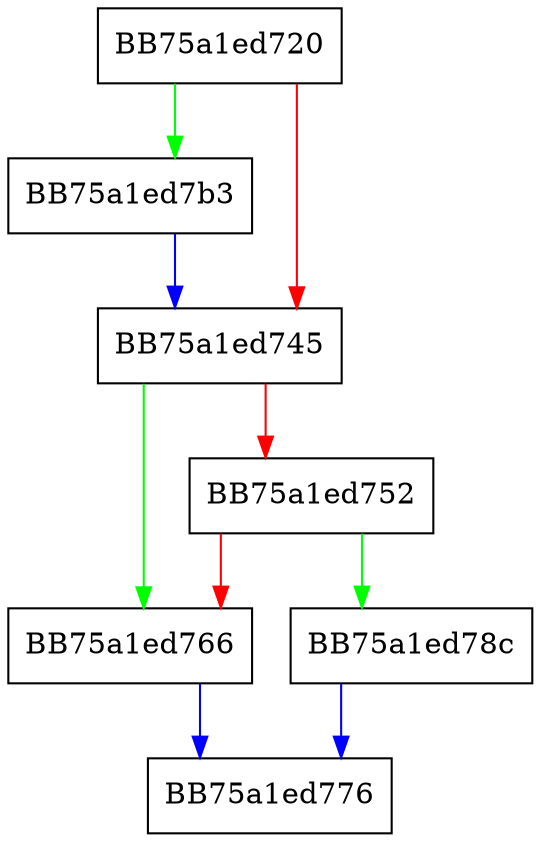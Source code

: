 digraph merge_R {
  node [shape="box"];
  graph [splines=ortho];
  BB75a1ed720 -> BB75a1ed7b3 [color="green"];
  BB75a1ed720 -> BB75a1ed745 [color="red"];
  BB75a1ed745 -> BB75a1ed766 [color="green"];
  BB75a1ed745 -> BB75a1ed752 [color="red"];
  BB75a1ed752 -> BB75a1ed78c [color="green"];
  BB75a1ed752 -> BB75a1ed766 [color="red"];
  BB75a1ed766 -> BB75a1ed776 [color="blue"];
  BB75a1ed78c -> BB75a1ed776 [color="blue"];
  BB75a1ed7b3 -> BB75a1ed745 [color="blue"];
}